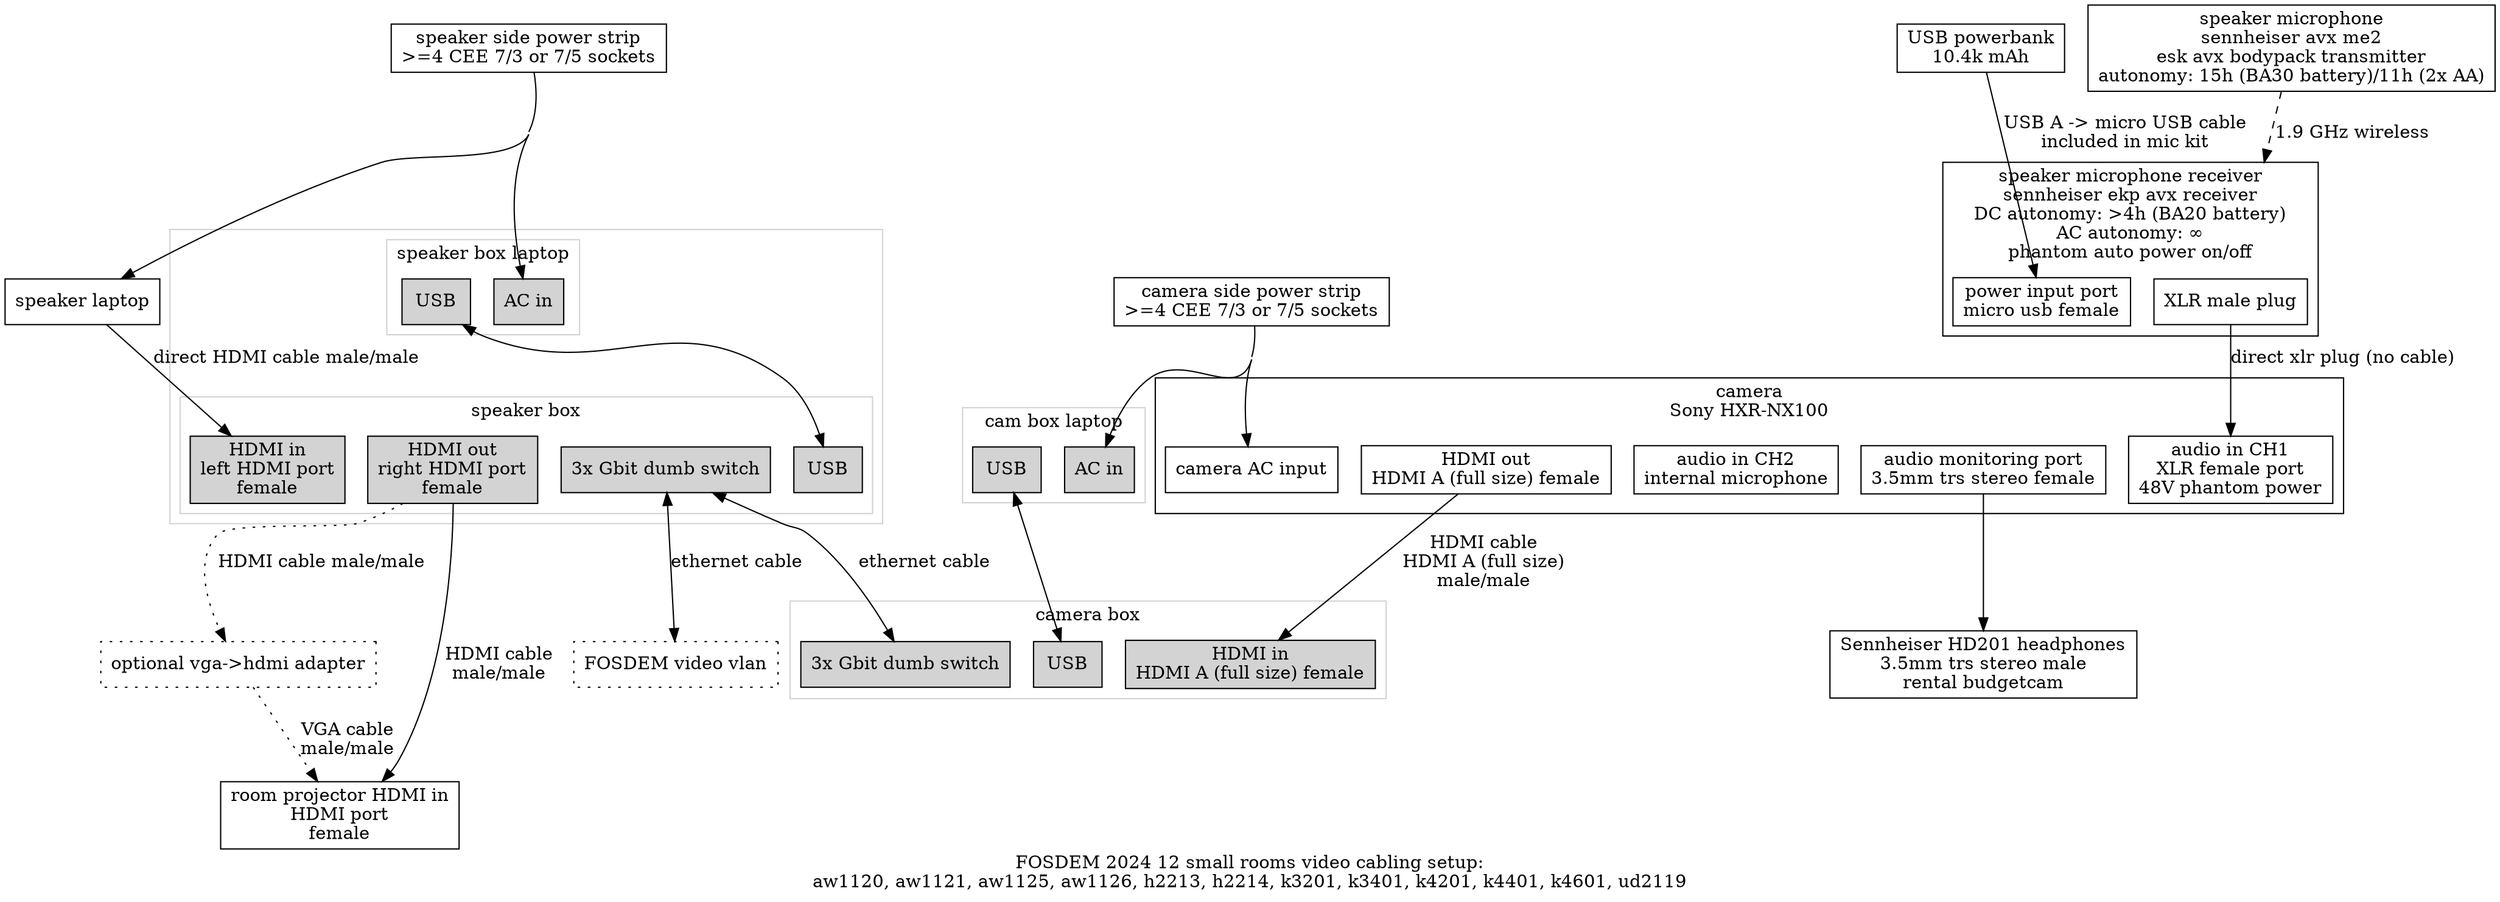 digraph G {
	label = "FOSDEM 2024 12 small rooms video cabling setup:\naw1120, aw1121, aw1125, aw1126, h2213, h2214, k3201, k3401, k4201, k4401, k4601, ud2119";
	concentrate = true;
	compound = true;
	node [shape = box];

	cam_power_strip [label="camera side power strip\n>=4 CEE 7/3 or 7/5 sockets"];
	usb_powerbank [label = "USB powerbank\n10.4k mAh"];

	speaker_microphone [label="speaker microphone\nsennheiser avx me2\nesk avx bodypack transmitter\nautonomy: 15h (BA30 battery)/11h (2x AA)", URL="https://en-us.sennheiser.com/global-downloads/file/6524/AVX_Manual_06_2015_EN.pdf"];
	subgraph cluster_speaker_microphone_receiver {
		label = "speaker microphone receiver\nsennheiser ekp avx receiver\nDC autonomy: >4h (BA20 battery)\nAC autonomy: ∞\nphantom auto power on/off"
			URL = "https://en-us.sennheiser.com/global-downloads/file/6524/AVX_Manual_06_2015_EN.pdf";
		speaker_microphone_receiver_usb_power_connector [label = "power input port\nmicro usb female"];
		speaker_microphone_receiver_xlr_connector [label = "XLR male plug"];
	}
	speaker_laptop [label = "speaker laptop"];
	room_projector_optional_adapter [label = "optional vga->hdmi adapter", style="dotted"];
	subgraph cluster_camera {
		label="camera\nSony HXR-NX100"
			URL="https://pro.sony.com/bbsccms/assets/files/micro/nxcam/latest/Sony_HXR-NX100.pdf";
		camera_xlr_in [label = "audio in CH1\nXLR female port\n48V phantom power"];
		camera_hdmi_out [label = "HDMI out\nHDMI A (full size) female"];
		camera_internal_mic [label="audio in CH2\ninternal microphone"];
		camera_audio_monitor [label="audio monitoring port\n3.5mm trs stereo female"];
		camera_ac_in [label="camera AC input"];
	}

	subgraph fosdem_network {
		color = lightgrey;
		node [style = filled];
		//parts
		subgraph cam {
			subgraph cluster_cam_laptop {
				label = "cam box laptop";
				cam_laptop_ac_in [label="AC in"];
				cam_laptop_usb [label="USB"];
			}
			subgraph cluster_cam_box {
				label = "camera box";
				URL = "https://github.com/FOSDEM/video";
				cam_box_hdmi_in [label="HDMI in\nHDMI A (full size) female"];
				cam_box_switch [label="3x Gbit dumb switch"];
				cam_box_usb [label="USB"];
			}
			cam_laptop_usb -> cam_box_usb [ dir = "both" ];
		}

		subgraph cluster_speaker {
			label="";
			subgraph cluster_speaker_box {
				label = "speaker box";
				URL = "https://github.com/FOSDEM/video";
				speaker_box_hdmi_in [label="HDMI in\nleft HDMI port\nfemale"];
				speaker_box_hdmi_out [label="HDMI out\nright HDMI port\nfemale"];
				speaker_box_switch [label="3x Gbit dumb switch"];
				speaker_box_usb [label="USB"];
			}
				subgraph cluster_speaker_video_laptop {
				label = "speaker box laptop"
				speaker_video_laptop_ac_in [label="AC in"];
				speaker_video_laptop_usb [label="USB"];
			}
			speaker_video_laptop_usb -> speaker_box_usb [ dir = "both" ];
		}
	}

	speaker_power_strip [label="speaker side power strip\n>=4 CEE 7/3 or 7/5 sockets"];
	room_projector [label="room projector HDMI in\nHDMI port\nfemale"];
	headphones [label="Sennheiser HD201 headphones\n3.5mm trs stereo male\nrental budgetcam", URL="https://en-us.sennheiser.com/over-ear-headphones-hd-201"];
	video_vlan [label="FOSDEM video vlan", style="dotted"];

	speaker_microphone -> speaker_microphone_receiver_xlr_connector [label = "1.9 GHz wireless", lhead = cluster_speaker_microphone_receiver, style = dashed ];
	usb_powerbank -> speaker_microphone_receiver_usb_power_connector [label = "USB A -> micro USB cable\nincluded in mic kit"];
	speaker_microphone_receiver_xlr_connector -> camera_xlr_in [label = "direct xlr plug (no cable)"];
	speaker_laptop -> speaker_box_hdmi_in [label = "direct HDMI cable male/male"];
	room_projector_optional_adapter -> room_projector [label = "VGA cable\nmale/male", style = "dotted"];
	speaker_box_hdmi_out -> room_projector_optional_adapter [label = "HDMI cable male/male", style = "dotted"];
	camera_hdmi_out -> cam_box_hdmi_in [label = "HDMI cable\nHDMI A (full size)\nmale/male"];
	speaker_box_hdmi_out -> room_projector [label = "HDMI cable\nmale/male"];
	camera_audio_monitor -> headphones;
	speaker_box_switch -> video_vlan [dir = "both", label = "ethernet cable"];
	speaker_box_switch -> cam_box_switch [dir = "both", label = "ethernet cable"];


	# AC power
	cam_power_strip -> camera_ac_in;
	cam_power_strip -> cam_laptop_ac_in;

	speaker_power_strip -> speaker_laptop;
	speaker_power_strip -> speaker_video_laptop_ac_in;
}
